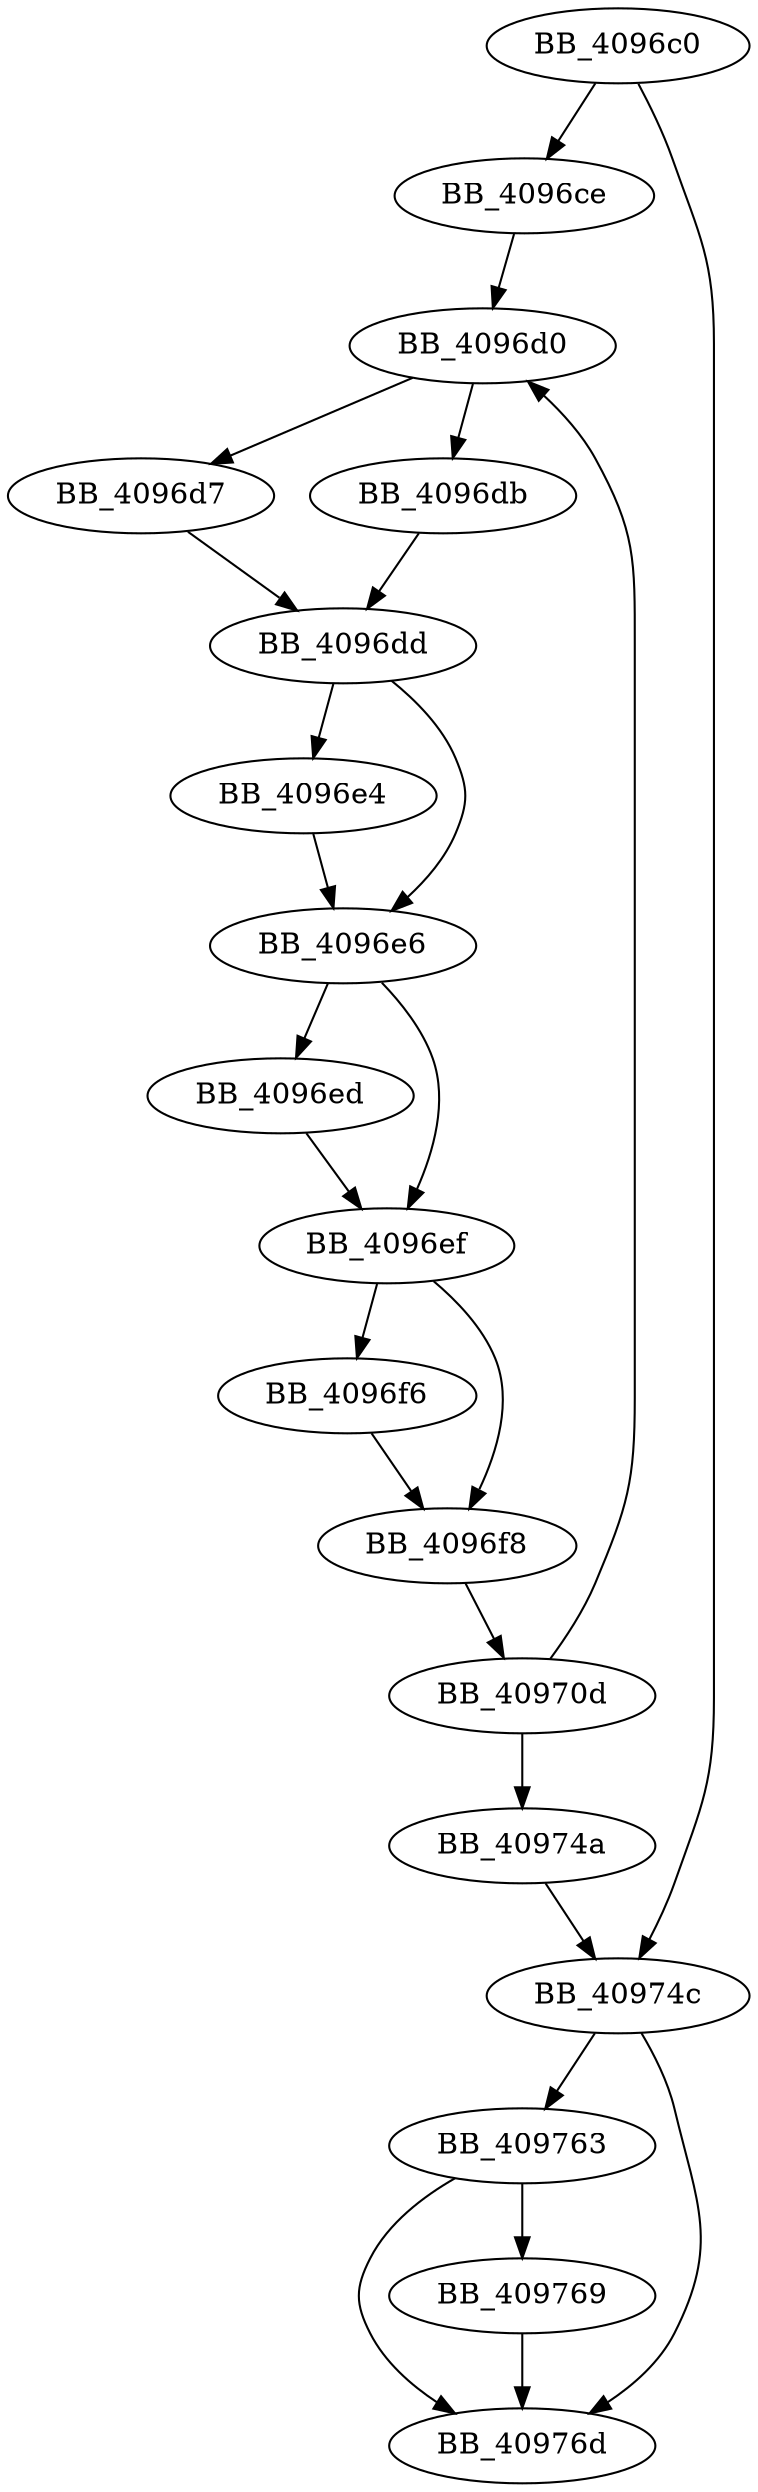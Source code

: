 DiGraph sub_4096C0{
BB_4096c0->BB_4096ce
BB_4096c0->BB_40974c
BB_4096ce->BB_4096d0
BB_4096d0->BB_4096d7
BB_4096d0->BB_4096db
BB_4096d7->BB_4096dd
BB_4096db->BB_4096dd
BB_4096dd->BB_4096e4
BB_4096dd->BB_4096e6
BB_4096e4->BB_4096e6
BB_4096e6->BB_4096ed
BB_4096e6->BB_4096ef
BB_4096ed->BB_4096ef
BB_4096ef->BB_4096f6
BB_4096ef->BB_4096f8
BB_4096f6->BB_4096f8
BB_4096f8->BB_40970d
BB_40970d->BB_4096d0
BB_40970d->BB_40974a
BB_40974a->BB_40974c
BB_40974c->BB_409763
BB_40974c->BB_40976d
BB_409763->BB_409769
BB_409763->BB_40976d
BB_409769->BB_40976d
}
